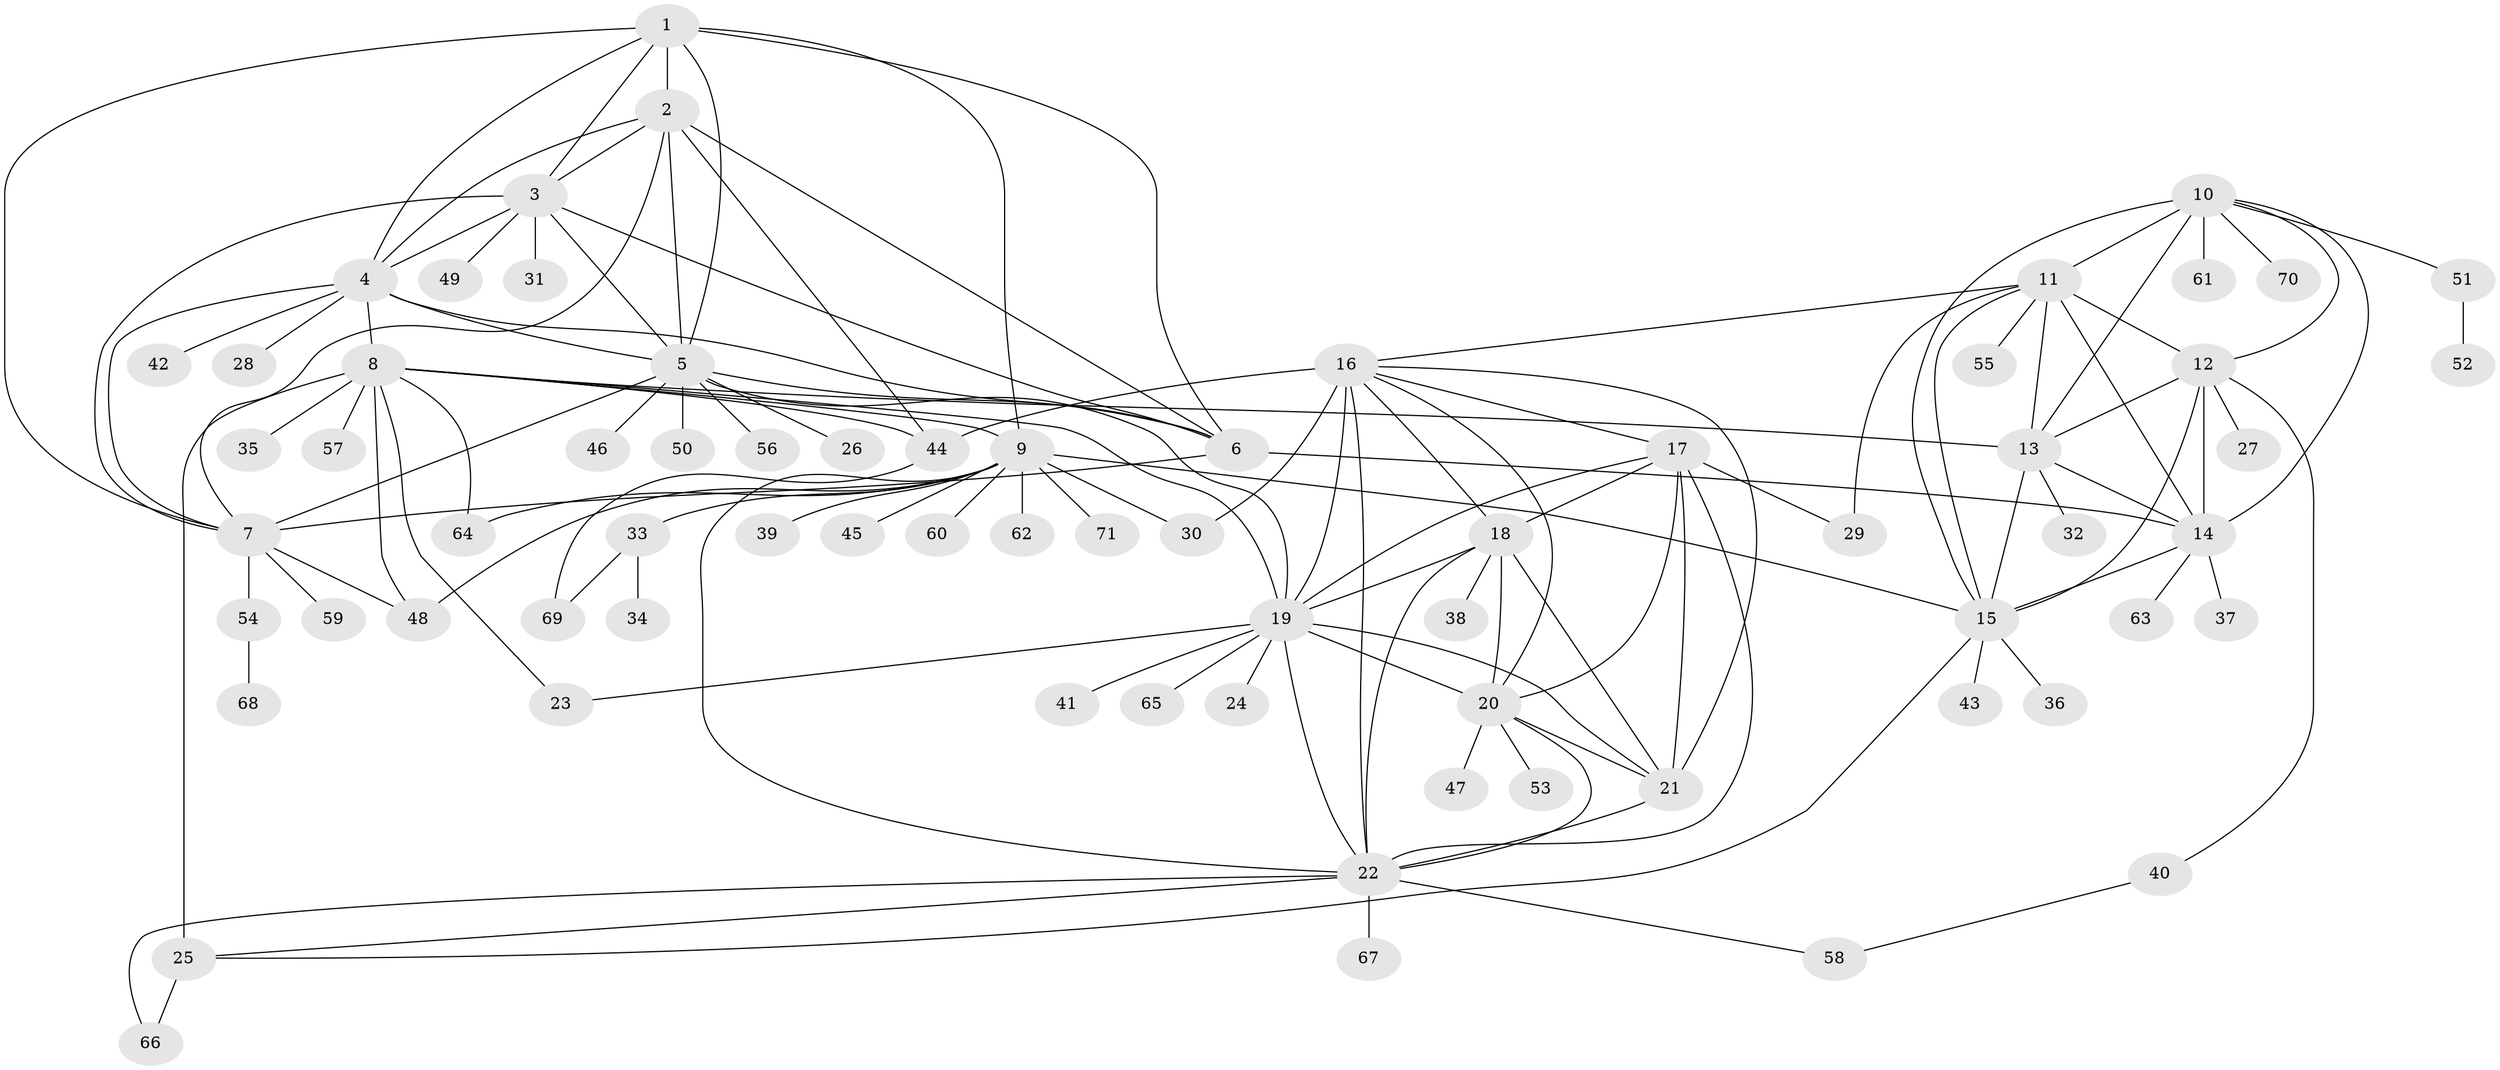 // original degree distribution, {8: 0.0425531914893617, 9: 0.05673758865248227, 10: 0.04964539007092199, 12: 0.014184397163120567, 6: 0.02127659574468085, 14: 0.014184397163120567, 15: 0.0070921985815602835, 7: 0.028368794326241134, 11: 0.0070921985815602835, 13: 0.0070921985815602835, 1: 0.5460992907801419, 3: 0.0425531914893617, 2: 0.16312056737588654}
// Generated by graph-tools (version 1.1) at 2025/52/03/04/25 22:52:10]
// undirected, 71 vertices, 129 edges
graph export_dot {
  node [color=gray90,style=filled];
  1;
  2;
  3;
  4;
  5;
  6;
  7;
  8;
  9;
  10;
  11;
  12;
  13;
  14;
  15;
  16;
  17;
  18;
  19;
  20;
  21;
  22;
  23;
  24;
  25;
  26;
  27;
  28;
  29;
  30;
  31;
  32;
  33;
  34;
  35;
  36;
  37;
  38;
  39;
  40;
  41;
  42;
  43;
  44;
  45;
  46;
  47;
  48;
  49;
  50;
  51;
  52;
  53;
  54;
  55;
  56;
  57;
  58;
  59;
  60;
  61;
  62;
  63;
  64;
  65;
  66;
  67;
  68;
  69;
  70;
  71;
  1 -- 2 [weight=1.0];
  1 -- 3 [weight=1.0];
  1 -- 4 [weight=1.0];
  1 -- 5 [weight=1.0];
  1 -- 6 [weight=1.0];
  1 -- 7 [weight=1.0];
  1 -- 9 [weight=1.0];
  2 -- 3 [weight=1.0];
  2 -- 4 [weight=1.0];
  2 -- 5 [weight=1.0];
  2 -- 6 [weight=1.0];
  2 -- 7 [weight=1.0];
  2 -- 44 [weight=1.0];
  3 -- 4 [weight=1.0];
  3 -- 5 [weight=1.0];
  3 -- 6 [weight=1.0];
  3 -- 7 [weight=1.0];
  3 -- 31 [weight=1.0];
  3 -- 49 [weight=1.0];
  4 -- 5 [weight=1.0];
  4 -- 6 [weight=1.0];
  4 -- 7 [weight=1.0];
  4 -- 8 [weight=1.0];
  4 -- 28 [weight=1.0];
  4 -- 42 [weight=1.0];
  5 -- 6 [weight=1.0];
  5 -- 7 [weight=1.0];
  5 -- 19 [weight=1.0];
  5 -- 26 [weight=1.0];
  5 -- 46 [weight=1.0];
  5 -- 50 [weight=1.0];
  5 -- 56 [weight=1.0];
  6 -- 7 [weight=1.0];
  6 -- 14 [weight=1.0];
  7 -- 48 [weight=1.0];
  7 -- 54 [weight=1.0];
  7 -- 59 [weight=1.0];
  8 -- 9 [weight=1.0];
  8 -- 13 [weight=1.0];
  8 -- 19 [weight=1.0];
  8 -- 23 [weight=1.0];
  8 -- 25 [weight=8.0];
  8 -- 35 [weight=4.0];
  8 -- 44 [weight=1.0];
  8 -- 48 [weight=1.0];
  8 -- 57 [weight=1.0];
  8 -- 64 [weight=2.0];
  9 -- 15 [weight=1.0];
  9 -- 22 [weight=1.0];
  9 -- 30 [weight=3.0];
  9 -- 33 [weight=1.0];
  9 -- 39 [weight=2.0];
  9 -- 45 [weight=1.0];
  9 -- 48 [weight=1.0];
  9 -- 60 [weight=1.0];
  9 -- 62 [weight=1.0];
  9 -- 64 [weight=1.0];
  9 -- 71 [weight=1.0];
  10 -- 11 [weight=1.0];
  10 -- 12 [weight=1.0];
  10 -- 13 [weight=2.0];
  10 -- 14 [weight=1.0];
  10 -- 15 [weight=1.0];
  10 -- 51 [weight=1.0];
  10 -- 61 [weight=1.0];
  10 -- 70 [weight=1.0];
  11 -- 12 [weight=1.0];
  11 -- 13 [weight=2.0];
  11 -- 14 [weight=1.0];
  11 -- 15 [weight=1.0];
  11 -- 16 [weight=1.0];
  11 -- 29 [weight=1.0];
  11 -- 55 [weight=1.0];
  12 -- 13 [weight=2.0];
  12 -- 14 [weight=1.0];
  12 -- 15 [weight=1.0];
  12 -- 27 [weight=1.0];
  12 -- 40 [weight=1.0];
  13 -- 14 [weight=2.0];
  13 -- 15 [weight=2.0];
  13 -- 32 [weight=1.0];
  14 -- 15 [weight=1.0];
  14 -- 37 [weight=1.0];
  14 -- 63 [weight=1.0];
  15 -- 25 [weight=1.0];
  15 -- 36 [weight=1.0];
  15 -- 43 [weight=1.0];
  16 -- 17 [weight=1.0];
  16 -- 18 [weight=1.0];
  16 -- 19 [weight=1.0];
  16 -- 20 [weight=1.0];
  16 -- 21 [weight=1.0];
  16 -- 22 [weight=1.0];
  16 -- 30 [weight=1.0];
  16 -- 44 [weight=5.0];
  17 -- 18 [weight=1.0];
  17 -- 19 [weight=1.0];
  17 -- 20 [weight=1.0];
  17 -- 21 [weight=1.0];
  17 -- 22 [weight=1.0];
  17 -- 29 [weight=2.0];
  18 -- 19 [weight=1.0];
  18 -- 20 [weight=1.0];
  18 -- 21 [weight=1.0];
  18 -- 22 [weight=1.0];
  18 -- 38 [weight=2.0];
  19 -- 20 [weight=1.0];
  19 -- 21 [weight=1.0];
  19 -- 22 [weight=1.0];
  19 -- 23 [weight=1.0];
  19 -- 24 [weight=1.0];
  19 -- 41 [weight=1.0];
  19 -- 65 [weight=1.0];
  20 -- 21 [weight=1.0];
  20 -- 22 [weight=1.0];
  20 -- 47 [weight=2.0];
  20 -- 53 [weight=1.0];
  21 -- 22 [weight=1.0];
  22 -- 25 [weight=1.0];
  22 -- 58 [weight=1.0];
  22 -- 66 [weight=1.0];
  22 -- 67 [weight=1.0];
  25 -- 66 [weight=1.0];
  33 -- 34 [weight=1.0];
  33 -- 69 [weight=1.0];
  40 -- 58 [weight=1.0];
  44 -- 69 [weight=1.0];
  51 -- 52 [weight=1.0];
  54 -- 68 [weight=1.0];
}
